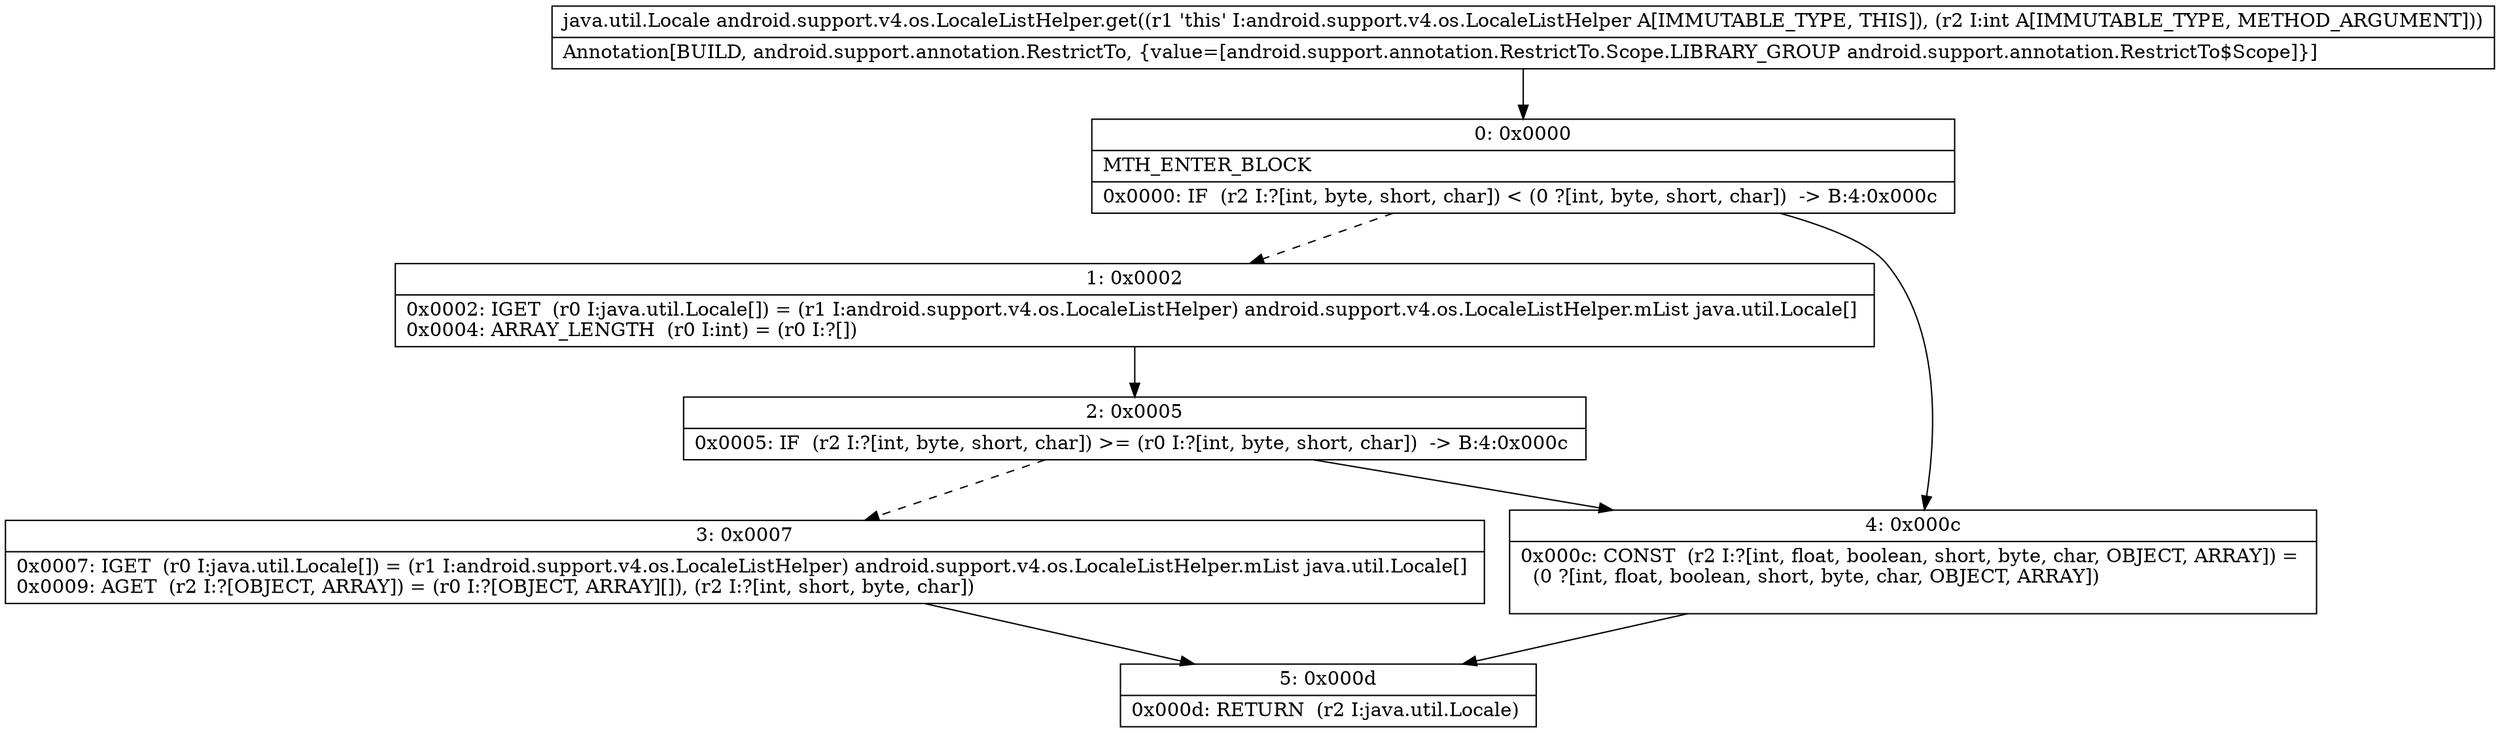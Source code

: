 digraph "CFG forandroid.support.v4.os.LocaleListHelper.get(I)Ljava\/util\/Locale;" {
Node_0 [shape=record,label="{0\:\ 0x0000|MTH_ENTER_BLOCK\l|0x0000: IF  (r2 I:?[int, byte, short, char]) \< (0 ?[int, byte, short, char])  \-\> B:4:0x000c \l}"];
Node_1 [shape=record,label="{1\:\ 0x0002|0x0002: IGET  (r0 I:java.util.Locale[]) = (r1 I:android.support.v4.os.LocaleListHelper) android.support.v4.os.LocaleListHelper.mList java.util.Locale[] \l0x0004: ARRAY_LENGTH  (r0 I:int) = (r0 I:?[]) \l}"];
Node_2 [shape=record,label="{2\:\ 0x0005|0x0005: IF  (r2 I:?[int, byte, short, char]) \>= (r0 I:?[int, byte, short, char])  \-\> B:4:0x000c \l}"];
Node_3 [shape=record,label="{3\:\ 0x0007|0x0007: IGET  (r0 I:java.util.Locale[]) = (r1 I:android.support.v4.os.LocaleListHelper) android.support.v4.os.LocaleListHelper.mList java.util.Locale[] \l0x0009: AGET  (r2 I:?[OBJECT, ARRAY]) = (r0 I:?[OBJECT, ARRAY][]), (r2 I:?[int, short, byte, char]) \l}"];
Node_4 [shape=record,label="{4\:\ 0x000c|0x000c: CONST  (r2 I:?[int, float, boolean, short, byte, char, OBJECT, ARRAY]) = \l  (0 ?[int, float, boolean, short, byte, char, OBJECT, ARRAY])\l \l}"];
Node_5 [shape=record,label="{5\:\ 0x000d|0x000d: RETURN  (r2 I:java.util.Locale) \l}"];
MethodNode[shape=record,label="{java.util.Locale android.support.v4.os.LocaleListHelper.get((r1 'this' I:android.support.v4.os.LocaleListHelper A[IMMUTABLE_TYPE, THIS]), (r2 I:int A[IMMUTABLE_TYPE, METHOD_ARGUMENT]))  | Annotation[BUILD, android.support.annotation.RestrictTo, \{value=[android.support.annotation.RestrictTo.Scope.LIBRARY_GROUP android.support.annotation.RestrictTo$Scope]\}]\l}"];
MethodNode -> Node_0;
Node_0 -> Node_1[style=dashed];
Node_0 -> Node_4;
Node_1 -> Node_2;
Node_2 -> Node_3[style=dashed];
Node_2 -> Node_4;
Node_3 -> Node_5;
Node_4 -> Node_5;
}

